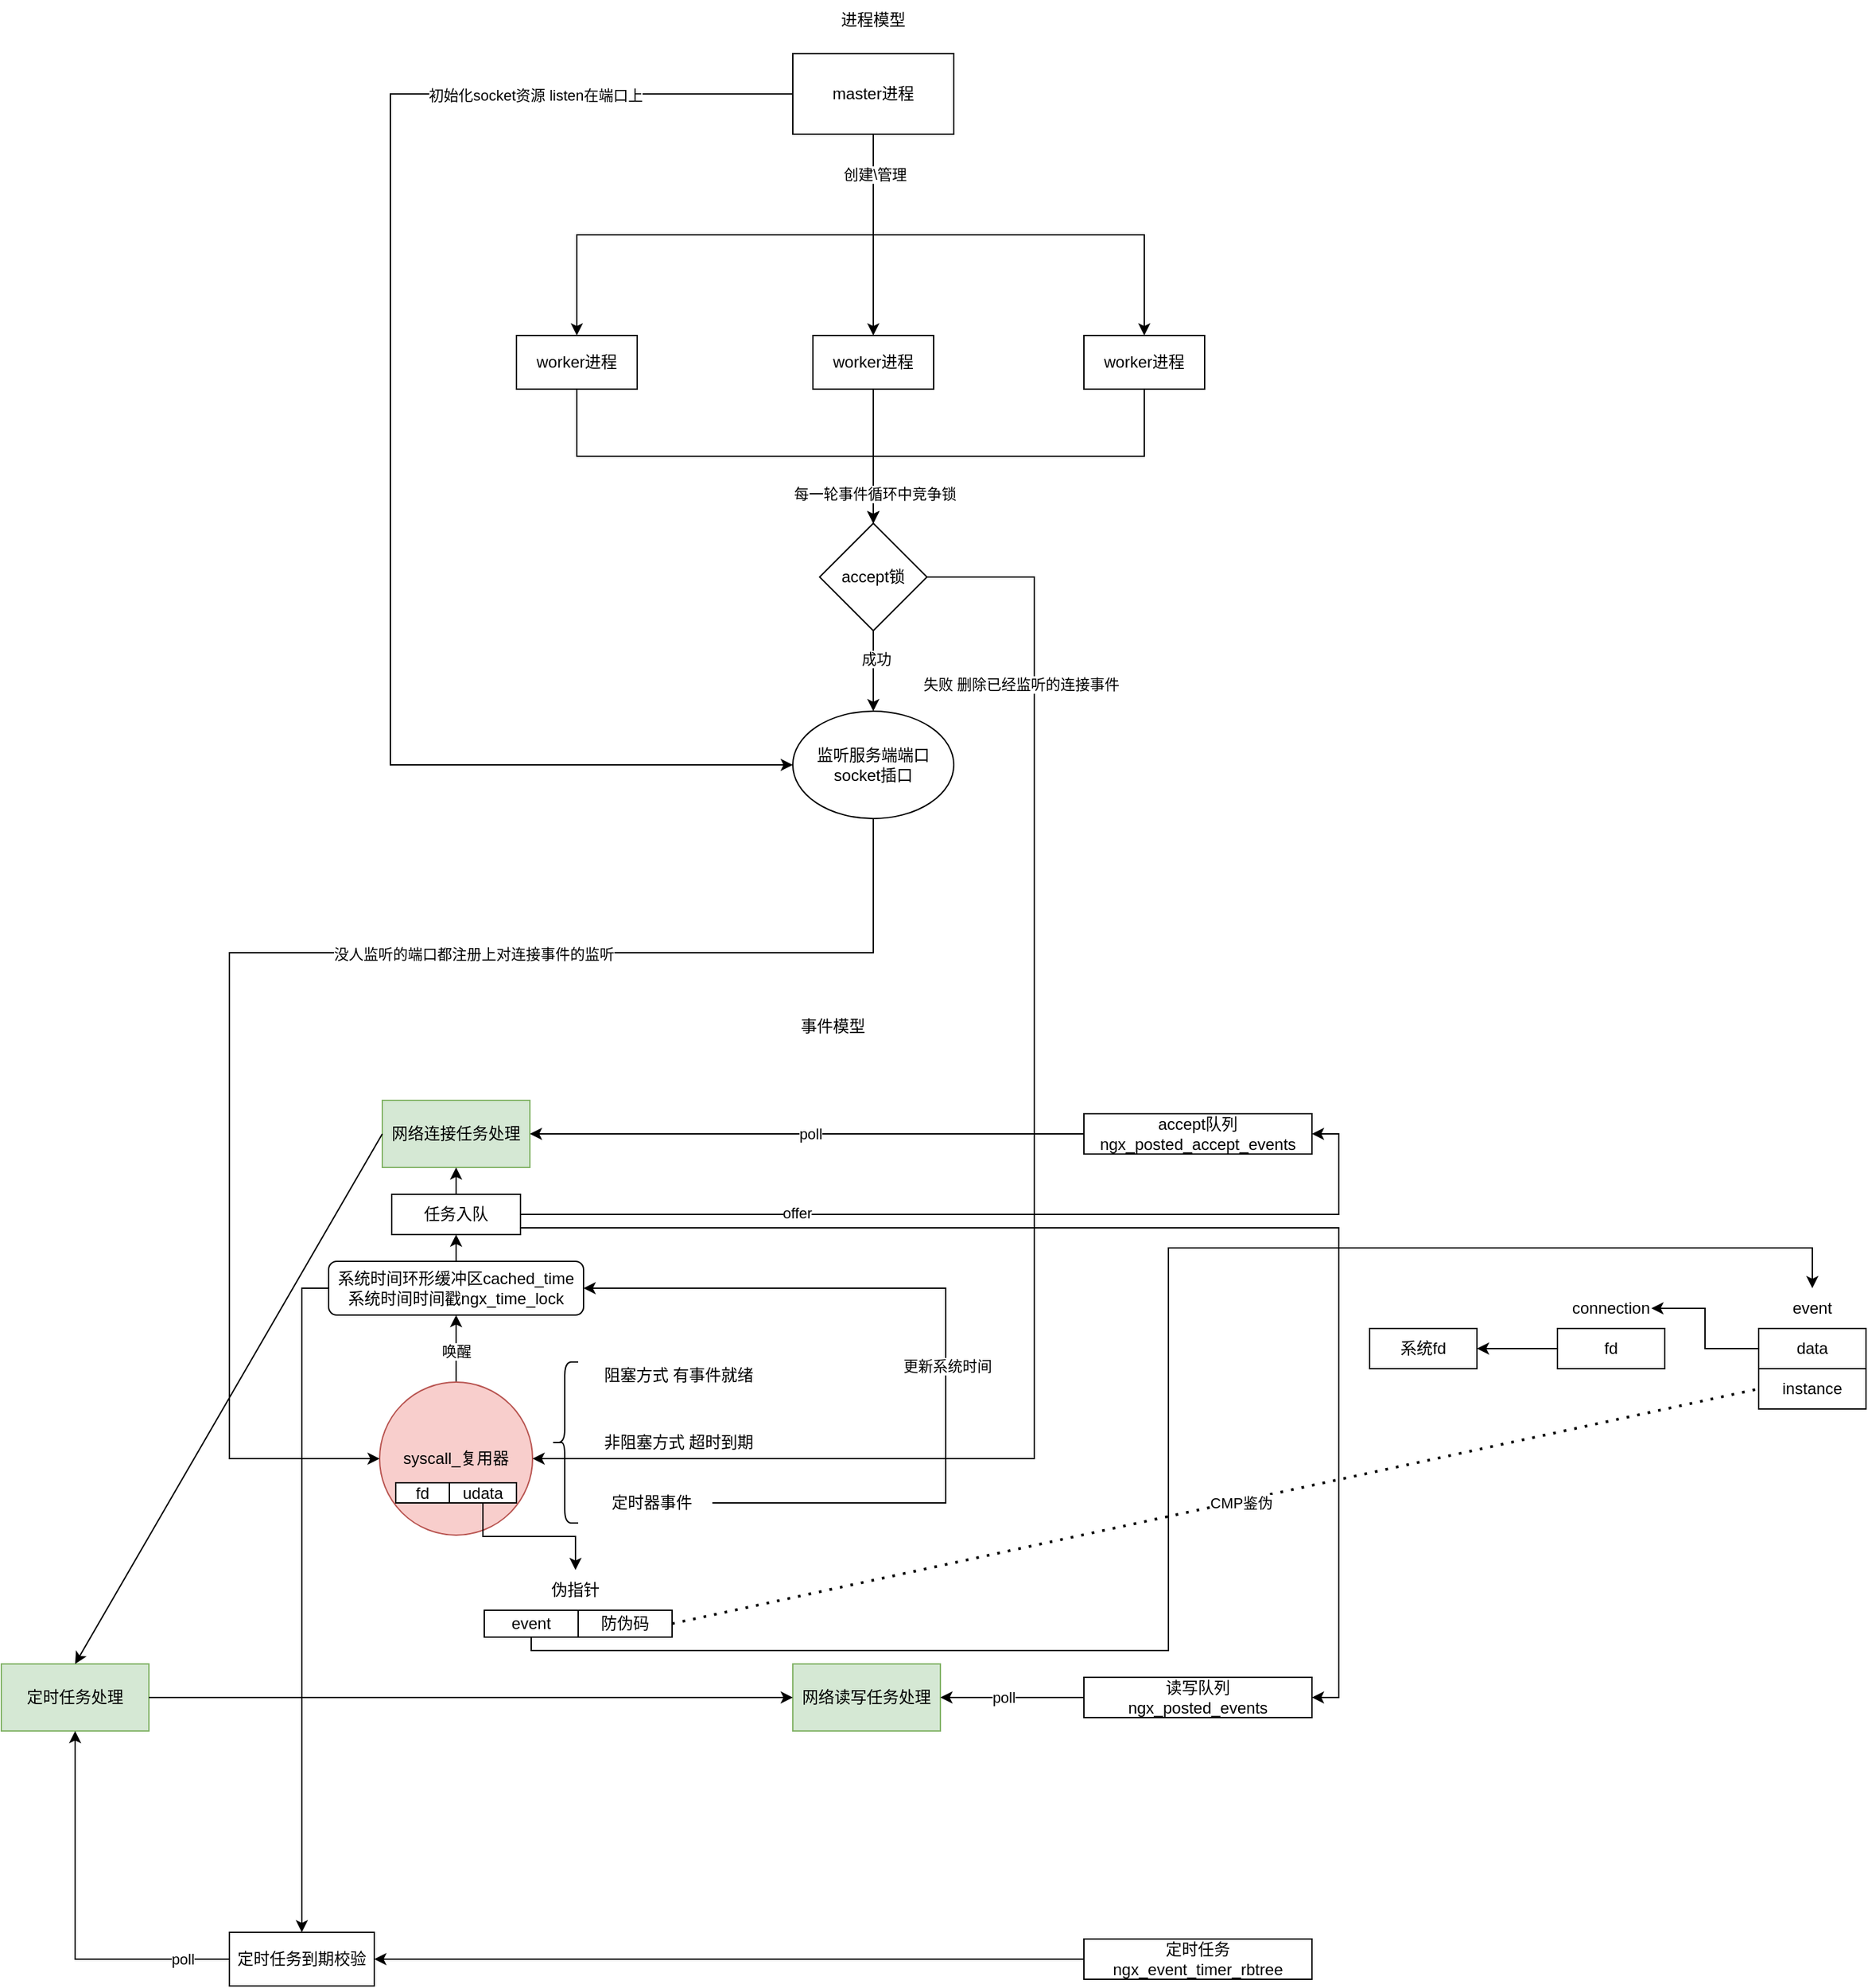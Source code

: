 <mxfile version="26.0.16">
  <diagram name="第 1 页" id="M2-zGbhgt3ag_IIkRx2r">
    <mxGraphModel dx="2911" dy="2878" grid="1" gridSize="10" guides="1" tooltips="1" connect="1" arrows="1" fold="1" page="1" pageScale="1" pageWidth="827" pageHeight="1169" math="0" shadow="0">
      <root>
        <mxCell id="0" />
        <mxCell id="1" parent="0" />
        <mxCell id="9oSkt1X6R4JOPy9Juw7Q-1" value="网络连接任务处理" style="rounded=0;whiteSpace=wrap;html=1;fillColor=#d5e8d4;strokeColor=#82b366;" parent="1" vertex="1">
          <mxGeometry x="304" y="60" width="110" height="50" as="geometry" />
        </mxCell>
        <mxCell id="9oSkt1X6R4JOPy9Juw7Q-2" value="定时任务处理" style="rounded=0;whiteSpace=wrap;html=1;fillColor=#d5e8d4;strokeColor=#82b366;" parent="1" vertex="1">
          <mxGeometry x="20" y="480" width="110" height="50" as="geometry" />
        </mxCell>
        <mxCell id="9oSkt1X6R4JOPy9Juw7Q-3" value="网络读写任务处理" style="rounded=0;whiteSpace=wrap;html=1;fillColor=#d5e8d4;strokeColor=#82b366;" parent="1" vertex="1">
          <mxGeometry x="610" y="480" width="110" height="50" as="geometry" />
        </mxCell>
        <mxCell id="9oSkt1X6R4JOPy9Juw7Q-6" value="" style="endArrow=classic;html=1;rounded=0;exitX=0;exitY=0.5;exitDx=0;exitDy=0;entryX=0.5;entryY=0;entryDx=0;entryDy=0;" parent="1" source="9oSkt1X6R4JOPy9Juw7Q-1" target="9oSkt1X6R4JOPy9Juw7Q-2" edge="1">
          <mxGeometry width="50" height="50" relative="1" as="geometry">
            <mxPoint x="390" y="420" as="sourcePoint" />
            <mxPoint x="440" y="370" as="targetPoint" />
          </mxGeometry>
        </mxCell>
        <mxCell id="9oSkt1X6R4JOPy9Juw7Q-7" value="" style="endArrow=classic;html=1;rounded=0;entryX=0;entryY=0.5;entryDx=0;entryDy=0;" parent="1" source="9oSkt1X6R4JOPy9Juw7Q-2" target="9oSkt1X6R4JOPy9Juw7Q-3" edge="1">
          <mxGeometry width="50" height="50" relative="1" as="geometry">
            <mxPoint x="314" y="215" as="sourcePoint" />
            <mxPoint x="215" y="350" as="targetPoint" />
          </mxGeometry>
        </mxCell>
        <mxCell id="Jlt6j3P95a3iS-jcTIwT-9" style="edgeStyle=orthogonalEdgeStyle;rounded=0;orthogonalLoop=1;jettySize=auto;html=1;exitX=0.5;exitY=0;exitDx=0;exitDy=0;entryX=0.5;entryY=1;entryDx=0;entryDy=0;" parent="1" source="9oSkt1X6R4JOPy9Juw7Q-8" target="9oSkt1X6R4JOPy9Juw7Q-21" edge="1">
          <mxGeometry relative="1" as="geometry" />
        </mxCell>
        <mxCell id="Jlt6j3P95a3iS-jcTIwT-12" value="唤醒" style="edgeLabel;html=1;align=center;verticalAlign=middle;resizable=0;points=[];" parent="Jlt6j3P95a3iS-jcTIwT-9" vertex="1" connectable="0">
          <mxGeometry x="-0.086" relative="1" as="geometry">
            <mxPoint as="offset" />
          </mxGeometry>
        </mxCell>
        <mxCell id="9oSkt1X6R4JOPy9Juw7Q-8" value="syscall_复用器" style="ellipse;whiteSpace=wrap;html=1;aspect=fixed;fillColor=#f8cecc;strokeColor=#b85450;" parent="1" vertex="1">
          <mxGeometry x="302" y="270" width="114" height="114" as="geometry" />
        </mxCell>
        <mxCell id="9oSkt1X6R4JOPy9Juw7Q-11" style="edgeStyle=orthogonalEdgeStyle;rounded=0;orthogonalLoop=1;jettySize=auto;html=1;exitX=0;exitY=0.5;exitDx=0;exitDy=0;entryX=1;entryY=0.5;entryDx=0;entryDy=0;" parent="1" source="9oSkt1X6R4JOPy9Juw7Q-10" target="9oSkt1X6R4JOPy9Juw7Q-1" edge="1">
          <mxGeometry relative="1" as="geometry" />
        </mxCell>
        <mxCell id="9oSkt1X6R4JOPy9Juw7Q-12" value="poll" style="edgeLabel;html=1;align=center;verticalAlign=middle;resizable=0;points=[];" parent="9oSkt1X6R4JOPy9Juw7Q-11" vertex="1" connectable="0">
          <mxGeometry x="-0.009" y="2" relative="1" as="geometry">
            <mxPoint y="-2" as="offset" />
          </mxGeometry>
        </mxCell>
        <mxCell id="9oSkt1X6R4JOPy9Juw7Q-10" value="accept队列ngx_posted_accept_events" style="rounded=0;whiteSpace=wrap;html=1;" parent="1" vertex="1">
          <mxGeometry x="827" y="70" width="170" height="30" as="geometry" />
        </mxCell>
        <mxCell id="9oSkt1X6R4JOPy9Juw7Q-15" style="edgeStyle=orthogonalEdgeStyle;rounded=0;orthogonalLoop=1;jettySize=auto;html=1;exitX=0;exitY=0.5;exitDx=0;exitDy=0;entryX=0.5;entryY=1;entryDx=0;entryDy=0;" parent="1" source="Jlt6j3P95a3iS-jcTIwT-1" target="9oSkt1X6R4JOPy9Juw7Q-2" edge="1">
          <mxGeometry relative="1" as="geometry" />
        </mxCell>
        <mxCell id="9oSkt1X6R4JOPy9Juw7Q-20" value="poll" style="edgeLabel;html=1;align=center;verticalAlign=middle;resizable=0;points=[];" parent="9oSkt1X6R4JOPy9Juw7Q-15" vertex="1" connectable="0">
          <mxGeometry x="-0.531" y="-3" relative="1" as="geometry">
            <mxPoint x="32" y="3" as="offset" />
          </mxGeometry>
        </mxCell>
        <mxCell id="Jlt6j3P95a3iS-jcTIwT-4" style="edgeStyle=orthogonalEdgeStyle;rounded=0;orthogonalLoop=1;jettySize=auto;html=1;exitX=0;exitY=0.5;exitDx=0;exitDy=0;entryX=1;entryY=0.5;entryDx=0;entryDy=0;" parent="1" source="9oSkt1X6R4JOPy9Juw7Q-13" target="Jlt6j3P95a3iS-jcTIwT-1" edge="1">
          <mxGeometry relative="1" as="geometry" />
        </mxCell>
        <mxCell id="9oSkt1X6R4JOPy9Juw7Q-13" value="定时任务ngx_event_timer_rbtree" style="rounded=0;whiteSpace=wrap;html=1;" parent="1" vertex="1">
          <mxGeometry x="827" y="685" width="170" height="30" as="geometry" />
        </mxCell>
        <mxCell id="9oSkt1X6R4JOPy9Juw7Q-16" style="edgeStyle=orthogonalEdgeStyle;rounded=0;orthogonalLoop=1;jettySize=auto;html=1;exitX=0;exitY=0.5;exitDx=0;exitDy=0;entryX=1;entryY=0.5;entryDx=0;entryDy=0;" parent="1" source="9oSkt1X6R4JOPy9Juw7Q-14" target="9oSkt1X6R4JOPy9Juw7Q-3" edge="1">
          <mxGeometry relative="1" as="geometry" />
        </mxCell>
        <mxCell id="9oSkt1X6R4JOPy9Juw7Q-19" value="poll" style="edgeLabel;html=1;align=center;verticalAlign=middle;resizable=0;points=[];" parent="9oSkt1X6R4JOPy9Juw7Q-16" vertex="1" connectable="0">
          <mxGeometry x="0.133" relative="1" as="geometry">
            <mxPoint as="offset" />
          </mxGeometry>
        </mxCell>
        <mxCell id="9oSkt1X6R4JOPy9Juw7Q-14" value="读写队列&lt;div&gt;ngx_posted_events&lt;/div&gt;" style="rounded=0;whiteSpace=wrap;html=1;" parent="1" vertex="1">
          <mxGeometry x="827" y="490" width="170" height="30" as="geometry" />
        </mxCell>
        <mxCell id="9oSkt1X6R4JOPy9Juw7Q-18" value="事件模型" style="text;html=1;align=center;verticalAlign=middle;whiteSpace=wrap;rounded=0;" parent="1" vertex="1">
          <mxGeometry x="610" y="-10" width="60" height="30" as="geometry" />
        </mxCell>
        <mxCell id="Jlt6j3P95a3iS-jcTIwT-5" style="edgeStyle=orthogonalEdgeStyle;rounded=0;orthogonalLoop=1;jettySize=auto;html=1;exitX=0;exitY=0.5;exitDx=0;exitDy=0;" parent="1" source="9oSkt1X6R4JOPy9Juw7Q-21" target="Jlt6j3P95a3iS-jcTIwT-1" edge="1">
          <mxGeometry relative="1" as="geometry" />
        </mxCell>
        <mxCell id="Jlt6j3P95a3iS-jcTIwT-10" style="edgeStyle=orthogonalEdgeStyle;rounded=0;orthogonalLoop=1;jettySize=auto;html=1;exitX=0.5;exitY=0;exitDx=0;exitDy=0;entryX=0.5;entryY=1;entryDx=0;entryDy=0;" parent="1" source="9oSkt1X6R4JOPy9Juw7Q-21" target="Jlt6j3P95a3iS-jcTIwT-7" edge="1">
          <mxGeometry relative="1" as="geometry" />
        </mxCell>
        <mxCell id="9oSkt1X6R4JOPy9Juw7Q-21" value="系统时间环形缓冲区&lt;span style=&quot;background-color: transparent; color: light-dark(rgb(0, 0, 0), rgb(255, 255, 255));&quot;&gt;cached_time&lt;/span&gt;&lt;div&gt;系统时间时间戳ngx_time_lock&lt;/div&gt;" style="rounded=1;whiteSpace=wrap;html=1;" parent="1" vertex="1">
          <mxGeometry x="264" y="180" width="190" height="40" as="geometry" />
        </mxCell>
        <mxCell id="9oSkt1X6R4JOPy9Juw7Q-22" value="" style="shape=curlyBracket;whiteSpace=wrap;html=1;rounded=1;labelPosition=left;verticalLabelPosition=middle;align=right;verticalAlign=middle;" parent="1" vertex="1">
          <mxGeometry x="430" y="255" width="20" height="120" as="geometry" />
        </mxCell>
        <mxCell id="9oSkt1X6R4JOPy9Juw7Q-23" value="阻塞方式 有事件就绪" style="text;html=1;align=center;verticalAlign=middle;whiteSpace=wrap;rounded=0;" parent="1" vertex="1">
          <mxGeometry x="460" y="250" width="130" height="30" as="geometry" />
        </mxCell>
        <mxCell id="9oSkt1X6R4JOPy9Juw7Q-24" value="非阻塞方式 超时到期" style="text;html=1;align=center;verticalAlign=middle;whiteSpace=wrap;rounded=0;" parent="1" vertex="1">
          <mxGeometry x="460" y="300" width="130" height="30" as="geometry" />
        </mxCell>
        <mxCell id="9oSkt1X6R4JOPy9Juw7Q-32" style="edgeStyle=orthogonalEdgeStyle;rounded=0;orthogonalLoop=1;jettySize=auto;html=1;exitX=1;exitY=0.5;exitDx=0;exitDy=0;entryX=1;entryY=0.5;entryDx=0;entryDy=0;" parent="1" source="9oSkt1X6R4JOPy9Juw7Q-25" target="9oSkt1X6R4JOPy9Juw7Q-21" edge="1">
          <mxGeometry relative="1" as="geometry">
            <Array as="points">
              <mxPoint x="724" y="360" />
              <mxPoint x="724" y="200" />
            </Array>
            <mxPoint x="574" y="375" as="sourcePoint" />
            <mxPoint x="478" y="215" as="targetPoint" />
          </mxGeometry>
        </mxCell>
        <mxCell id="9oSkt1X6R4JOPy9Juw7Q-33" value="更新系统时间" style="edgeLabel;html=1;align=center;verticalAlign=middle;resizable=0;points=[];" parent="9oSkt1X6R4JOPy9Juw7Q-32" vertex="1" connectable="0">
          <mxGeometry x="-0.086" y="-1" relative="1" as="geometry">
            <mxPoint as="offset" />
          </mxGeometry>
        </mxCell>
        <mxCell id="9oSkt1X6R4JOPy9Juw7Q-25" value="定时器事件" style="text;html=1;align=center;verticalAlign=middle;whiteSpace=wrap;rounded=0;" parent="1" vertex="1">
          <mxGeometry x="460" y="345" width="90" height="30" as="geometry" />
        </mxCell>
        <mxCell id="9oSkt1X6R4JOPy9Juw7Q-26" style="edgeStyle=orthogonalEdgeStyle;rounded=0;orthogonalLoop=1;jettySize=auto;html=1;exitX=0.5;exitY=1;exitDx=0;exitDy=0;" parent="1" source="9oSkt1X6R4JOPy9Juw7Q-24" target="9oSkt1X6R4JOPy9Juw7Q-24" edge="1">
          <mxGeometry relative="1" as="geometry" />
        </mxCell>
        <mxCell id="9oSkt1X6R4JOPy9Juw7Q-43" style="edgeStyle=orthogonalEdgeStyle;rounded=0;orthogonalLoop=1;jettySize=auto;html=1;exitX=0;exitY=0.5;exitDx=0;exitDy=0;entryX=1;entryY=0.5;entryDx=0;entryDy=0;" parent="1" source="9oSkt1X6R4JOPy9Juw7Q-34" target="9oSkt1X6R4JOPy9Juw7Q-38" edge="1">
          <mxGeometry relative="1" as="geometry" />
        </mxCell>
        <mxCell id="9oSkt1X6R4JOPy9Juw7Q-34" value="data" style="rounded=0;whiteSpace=wrap;html=1;" parent="1" vertex="1">
          <mxGeometry x="1330" y="230" width="80" height="30" as="geometry" />
        </mxCell>
        <mxCell id="9oSkt1X6R4JOPy9Juw7Q-35" value="event" style="text;html=1;align=center;verticalAlign=middle;whiteSpace=wrap;rounded=0;" parent="1" vertex="1">
          <mxGeometry x="1340" y="200" width="60" height="30" as="geometry" />
        </mxCell>
        <mxCell id="9oSkt1X6R4JOPy9Juw7Q-36" value="instance" style="rounded=0;whiteSpace=wrap;html=1;" parent="1" vertex="1">
          <mxGeometry x="1330" y="260" width="80" height="30" as="geometry" />
        </mxCell>
        <mxCell id="9oSkt1X6R4JOPy9Juw7Q-44" style="edgeStyle=orthogonalEdgeStyle;rounded=0;orthogonalLoop=1;jettySize=auto;html=1;exitX=0;exitY=0.5;exitDx=0;exitDy=0;entryX=1;entryY=0.5;entryDx=0;entryDy=0;" parent="1" source="9oSkt1X6R4JOPy9Juw7Q-37" target="9oSkt1X6R4JOPy9Juw7Q-40" edge="1">
          <mxGeometry relative="1" as="geometry" />
        </mxCell>
        <mxCell id="9oSkt1X6R4JOPy9Juw7Q-37" value="fd" style="rounded=0;whiteSpace=wrap;html=1;" parent="1" vertex="1">
          <mxGeometry x="1180" y="230" width="80" height="30" as="geometry" />
        </mxCell>
        <mxCell id="9oSkt1X6R4JOPy9Juw7Q-38" value="connection" style="text;html=1;align=center;verticalAlign=middle;whiteSpace=wrap;rounded=0;" parent="1" vertex="1">
          <mxGeometry x="1190" y="200" width="60" height="30" as="geometry" />
        </mxCell>
        <mxCell id="9oSkt1X6R4JOPy9Juw7Q-40" value="系统fd" style="rounded=0;whiteSpace=wrap;html=1;" parent="1" vertex="1">
          <mxGeometry x="1040" y="230" width="80" height="30" as="geometry" />
        </mxCell>
        <mxCell id="9oSkt1X6R4JOPy9Juw7Q-45" value="fd" style="rounded=0;whiteSpace=wrap;html=1;" parent="1" vertex="1">
          <mxGeometry x="314" y="345" width="40" height="15" as="geometry" />
        </mxCell>
        <mxCell id="9oSkt1X6R4JOPy9Juw7Q-51" style="edgeStyle=orthogonalEdgeStyle;rounded=0;orthogonalLoop=1;jettySize=auto;html=1;exitX=0.5;exitY=1;exitDx=0;exitDy=0;entryX=0.5;entryY=0;entryDx=0;entryDy=0;" parent="1" source="9oSkt1X6R4JOPy9Juw7Q-46" target="9oSkt1X6R4JOPy9Juw7Q-50" edge="1">
          <mxGeometry relative="1" as="geometry" />
        </mxCell>
        <mxCell id="9oSkt1X6R4JOPy9Juw7Q-46" value="udata" style="rounded=0;whiteSpace=wrap;html=1;" parent="1" vertex="1">
          <mxGeometry x="354" y="345" width="50" height="15" as="geometry" />
        </mxCell>
        <mxCell id="9oSkt1X6R4JOPy9Juw7Q-52" style="edgeStyle=orthogonalEdgeStyle;rounded=0;orthogonalLoop=1;jettySize=auto;html=1;exitX=0.5;exitY=1;exitDx=0;exitDy=0;" parent="1" source="9oSkt1X6R4JOPy9Juw7Q-48" target="9oSkt1X6R4JOPy9Juw7Q-35" edge="1">
          <mxGeometry relative="1" as="geometry">
            <Array as="points">
              <mxPoint x="415" y="470" />
              <mxPoint x="890" y="470" />
              <mxPoint x="890" y="170" />
              <mxPoint x="1370" y="170" />
            </Array>
          </mxGeometry>
        </mxCell>
        <mxCell id="9oSkt1X6R4JOPy9Juw7Q-48" value="event" style="rounded=0;whiteSpace=wrap;html=1;" parent="1" vertex="1">
          <mxGeometry x="380" y="440" width="70" height="20" as="geometry" />
        </mxCell>
        <mxCell id="9oSkt1X6R4JOPy9Juw7Q-49" value="防伪码" style="rounded=0;whiteSpace=wrap;html=1;" parent="1" vertex="1">
          <mxGeometry x="450" y="440" width="70" height="20" as="geometry" />
        </mxCell>
        <mxCell id="9oSkt1X6R4JOPy9Juw7Q-50" value="伪指针" style="text;html=1;align=center;verticalAlign=middle;whiteSpace=wrap;rounded=0;" parent="1" vertex="1">
          <mxGeometry x="418" y="410" width="60" height="30" as="geometry" />
        </mxCell>
        <mxCell id="9oSkt1X6R4JOPy9Juw7Q-53" value="" style="endArrow=none;dashed=1;html=1;dashPattern=1 3;strokeWidth=2;rounded=0;exitX=1;exitY=0.5;exitDx=0;exitDy=0;entryX=0;entryY=0.5;entryDx=0;entryDy=0;" parent="1" source="9oSkt1X6R4JOPy9Juw7Q-49" target="9oSkt1X6R4JOPy9Juw7Q-36" edge="1">
          <mxGeometry width="50" height="50" relative="1" as="geometry">
            <mxPoint x="700" y="340" as="sourcePoint" />
            <mxPoint x="750" y="290" as="targetPoint" />
          </mxGeometry>
        </mxCell>
        <mxCell id="9oSkt1X6R4JOPy9Juw7Q-54" value="CMP鉴伪" style="edgeLabel;html=1;align=center;verticalAlign=middle;resizable=0;points=[];" parent="9oSkt1X6R4JOPy9Juw7Q-53" vertex="1" connectable="0">
          <mxGeometry x="0.046" y="-2" relative="1" as="geometry">
            <mxPoint y="-1" as="offset" />
          </mxGeometry>
        </mxCell>
        <mxCell id="Jlt6j3P95a3iS-jcTIwT-1" value="定时任务到期校验" style="rounded=0;whiteSpace=wrap;html=1;" parent="1" vertex="1">
          <mxGeometry x="190" y="680" width="108" height="40" as="geometry" />
        </mxCell>
        <mxCell id="Jlt6j3P95a3iS-jcTIwT-11" style="edgeStyle=orthogonalEdgeStyle;rounded=0;orthogonalLoop=1;jettySize=auto;html=1;exitX=0.5;exitY=0;exitDx=0;exitDy=0;entryX=0.5;entryY=1;entryDx=0;entryDy=0;" parent="1" source="Jlt6j3P95a3iS-jcTIwT-7" target="9oSkt1X6R4JOPy9Juw7Q-1" edge="1">
          <mxGeometry relative="1" as="geometry" />
        </mxCell>
        <mxCell id="Jlt6j3P95a3iS-jcTIwT-14" style="edgeStyle=orthogonalEdgeStyle;rounded=0;orthogonalLoop=1;jettySize=auto;html=1;exitX=1;exitY=0.5;exitDx=0;exitDy=0;entryX=1;entryY=0.5;entryDx=0;entryDy=0;" parent="1" source="Jlt6j3P95a3iS-jcTIwT-7" target="9oSkt1X6R4JOPy9Juw7Q-10" edge="1">
          <mxGeometry relative="1" as="geometry" />
        </mxCell>
        <mxCell id="Jlt6j3P95a3iS-jcTIwT-15" value="offer" style="edgeLabel;html=1;align=center;verticalAlign=middle;resizable=0;points=[];" parent="Jlt6j3P95a3iS-jcTIwT-14" vertex="1" connectable="0">
          <mxGeometry x="-0.405" y="1" relative="1" as="geometry">
            <mxPoint as="offset" />
          </mxGeometry>
        </mxCell>
        <mxCell id="Jlt6j3P95a3iS-jcTIwT-16" style="edgeStyle=orthogonalEdgeStyle;rounded=0;orthogonalLoop=1;jettySize=auto;html=1;exitX=1;exitY=0.5;exitDx=0;exitDy=0;entryX=1;entryY=0.5;entryDx=0;entryDy=0;" parent="1" source="Jlt6j3P95a3iS-jcTIwT-7" target="9oSkt1X6R4JOPy9Juw7Q-14" edge="1">
          <mxGeometry relative="1" as="geometry">
            <Array as="points">
              <mxPoint x="1017" y="155" />
              <mxPoint x="1017" y="505" />
            </Array>
          </mxGeometry>
        </mxCell>
        <mxCell id="Jlt6j3P95a3iS-jcTIwT-7" value="任务入队" style="rounded=0;whiteSpace=wrap;html=1;" parent="1" vertex="1">
          <mxGeometry x="311" y="130" width="96" height="30" as="geometry" />
        </mxCell>
        <mxCell id="r4j8TS6KDllZ3D767SkW-6" style="edgeStyle=orthogonalEdgeStyle;rounded=0;orthogonalLoop=1;jettySize=auto;html=1;exitX=0.5;exitY=1;exitDx=0;exitDy=0;" edge="1" parent="1" source="r4j8TS6KDllZ3D767SkW-1" target="r4j8TS6KDllZ3D767SkW-3">
          <mxGeometry relative="1" as="geometry" />
        </mxCell>
        <mxCell id="r4j8TS6KDllZ3D767SkW-7" style="edgeStyle=orthogonalEdgeStyle;rounded=0;orthogonalLoop=1;jettySize=auto;html=1;exitX=0.5;exitY=1;exitDx=0;exitDy=0;entryX=0.5;entryY=0;entryDx=0;entryDy=0;" edge="1" parent="1" source="r4j8TS6KDllZ3D767SkW-1" target="r4j8TS6KDllZ3D767SkW-4">
          <mxGeometry relative="1" as="geometry" />
        </mxCell>
        <mxCell id="r4j8TS6KDllZ3D767SkW-8" style="edgeStyle=orthogonalEdgeStyle;rounded=0;orthogonalLoop=1;jettySize=auto;html=1;exitX=0.5;exitY=1;exitDx=0;exitDy=0;entryX=0.5;entryY=0;entryDx=0;entryDy=0;" edge="1" parent="1" source="r4j8TS6KDllZ3D767SkW-1" target="r4j8TS6KDllZ3D767SkW-5">
          <mxGeometry relative="1" as="geometry" />
        </mxCell>
        <mxCell id="r4j8TS6KDllZ3D767SkW-9" value="创建\管理" style="edgeLabel;html=1;align=center;verticalAlign=middle;resizable=0;points=[];" vertex="1" connectable="0" parent="r4j8TS6KDllZ3D767SkW-8">
          <mxGeometry x="-0.83" y="1" relative="1" as="geometry">
            <mxPoint as="offset" />
          </mxGeometry>
        </mxCell>
        <mxCell id="r4j8TS6KDllZ3D767SkW-11" style="edgeStyle=orthogonalEdgeStyle;rounded=0;orthogonalLoop=1;jettySize=auto;html=1;exitX=0;exitY=0.5;exitDx=0;exitDy=0;entryX=0;entryY=0.5;entryDx=0;entryDy=0;" edge="1" parent="1" source="r4j8TS6KDllZ3D767SkW-1" target="r4j8TS6KDllZ3D767SkW-10">
          <mxGeometry relative="1" as="geometry">
            <Array as="points">
              <mxPoint x="310" y="-690" />
              <mxPoint x="310" y="-190" />
            </Array>
          </mxGeometry>
        </mxCell>
        <mxCell id="r4j8TS6KDllZ3D767SkW-12" value="初始化socket资源 listen在端口上" style="edgeLabel;html=1;align=center;verticalAlign=middle;resizable=0;points=[];" vertex="1" connectable="0" parent="r4j8TS6KDllZ3D767SkW-11">
          <mxGeometry x="-0.651" y="1" relative="1" as="geometry">
            <mxPoint as="offset" />
          </mxGeometry>
        </mxCell>
        <mxCell id="r4j8TS6KDllZ3D767SkW-1" value="master进程" style="rounded=0;whiteSpace=wrap;html=1;" vertex="1" parent="1">
          <mxGeometry x="610" y="-720" width="120" height="60" as="geometry" />
        </mxCell>
        <mxCell id="r4j8TS6KDllZ3D767SkW-2" value="进程模型" style="text;html=1;align=center;verticalAlign=middle;whiteSpace=wrap;rounded=0;" vertex="1" parent="1">
          <mxGeometry x="640" y="-760" width="60" height="30" as="geometry" />
        </mxCell>
        <mxCell id="r4j8TS6KDllZ3D767SkW-15" style="edgeStyle=orthogonalEdgeStyle;rounded=0;orthogonalLoop=1;jettySize=auto;html=1;exitX=0.5;exitY=1;exitDx=0;exitDy=0;" edge="1" parent="1" source="r4j8TS6KDllZ3D767SkW-3" target="r4j8TS6KDllZ3D767SkW-14">
          <mxGeometry relative="1" as="geometry" />
        </mxCell>
        <mxCell id="r4j8TS6KDllZ3D767SkW-3" value="worker进程" style="rounded=0;whiteSpace=wrap;html=1;" vertex="1" parent="1">
          <mxGeometry x="404" y="-510" width="90" height="40" as="geometry" />
        </mxCell>
        <mxCell id="r4j8TS6KDllZ3D767SkW-16" style="edgeStyle=orthogonalEdgeStyle;rounded=0;orthogonalLoop=1;jettySize=auto;html=1;exitX=0.5;exitY=1;exitDx=0;exitDy=0;entryX=0.5;entryY=0;entryDx=0;entryDy=0;" edge="1" parent="1" source="r4j8TS6KDllZ3D767SkW-4" target="r4j8TS6KDllZ3D767SkW-14">
          <mxGeometry relative="1" as="geometry" />
        </mxCell>
        <mxCell id="r4j8TS6KDllZ3D767SkW-4" value="worker进程" style="rounded=0;whiteSpace=wrap;html=1;" vertex="1" parent="1">
          <mxGeometry x="625" y="-510" width="90" height="40" as="geometry" />
        </mxCell>
        <mxCell id="r4j8TS6KDllZ3D767SkW-18" style="edgeStyle=orthogonalEdgeStyle;rounded=0;orthogonalLoop=1;jettySize=auto;html=1;exitX=0.5;exitY=1;exitDx=0;exitDy=0;" edge="1" parent="1" source="r4j8TS6KDllZ3D767SkW-5" target="r4j8TS6KDllZ3D767SkW-14">
          <mxGeometry relative="1" as="geometry" />
        </mxCell>
        <mxCell id="r4j8TS6KDllZ3D767SkW-19" value="每一轮事件循环中竞争锁" style="edgeLabel;html=1;align=center;verticalAlign=middle;resizable=0;points=[];" vertex="1" connectable="0" parent="r4j8TS6KDllZ3D767SkW-18">
          <mxGeometry x="0.851" y="1" relative="1" as="geometry">
            <mxPoint as="offset" />
          </mxGeometry>
        </mxCell>
        <mxCell id="r4j8TS6KDllZ3D767SkW-5" value="worker进程" style="rounded=0;whiteSpace=wrap;html=1;" vertex="1" parent="1">
          <mxGeometry x="827" y="-510" width="90" height="40" as="geometry" />
        </mxCell>
        <mxCell id="r4j8TS6KDllZ3D767SkW-28" style="edgeStyle=orthogonalEdgeStyle;rounded=0;orthogonalLoop=1;jettySize=auto;html=1;exitX=0.5;exitY=1;exitDx=0;exitDy=0;entryX=0;entryY=0.5;entryDx=0;entryDy=0;" edge="1" parent="1" source="r4j8TS6KDllZ3D767SkW-10" target="9oSkt1X6R4JOPy9Juw7Q-8">
          <mxGeometry relative="1" as="geometry">
            <Array as="points">
              <mxPoint x="670" y="-50" />
              <mxPoint x="190" y="-50" />
              <mxPoint x="190" y="327" />
            </Array>
          </mxGeometry>
        </mxCell>
        <mxCell id="r4j8TS6KDllZ3D767SkW-29" value="没人监听的端口都注册上对连接事件的监听" style="edgeLabel;html=1;align=center;verticalAlign=middle;resizable=0;points=[];" vertex="1" connectable="0" parent="r4j8TS6KDllZ3D767SkW-28">
          <mxGeometry x="-0.254" y="1" relative="1" as="geometry">
            <mxPoint as="offset" />
          </mxGeometry>
        </mxCell>
        <mxCell id="r4j8TS6KDllZ3D767SkW-10" value="监听服务端端口&lt;div&gt;socket插口&lt;/div&gt;" style="ellipse;whiteSpace=wrap;html=1;" vertex="1" parent="1">
          <mxGeometry x="610" y="-230" width="120" height="80" as="geometry" />
        </mxCell>
        <mxCell id="r4j8TS6KDllZ3D767SkW-20" style="edgeStyle=orthogonalEdgeStyle;rounded=0;orthogonalLoop=1;jettySize=auto;html=1;exitX=0.5;exitY=1;exitDx=0;exitDy=0;entryX=0.5;entryY=0;entryDx=0;entryDy=0;" edge="1" parent="1" source="r4j8TS6KDllZ3D767SkW-14" target="r4j8TS6KDllZ3D767SkW-10">
          <mxGeometry relative="1" as="geometry" />
        </mxCell>
        <mxCell id="r4j8TS6KDllZ3D767SkW-21" value="成功" style="edgeLabel;html=1;align=center;verticalAlign=middle;resizable=0;points=[];" vertex="1" connectable="0" parent="r4j8TS6KDllZ3D767SkW-20">
          <mxGeometry x="-0.3" y="2" relative="1" as="geometry">
            <mxPoint as="offset" />
          </mxGeometry>
        </mxCell>
        <mxCell id="r4j8TS6KDllZ3D767SkW-26" style="edgeStyle=orthogonalEdgeStyle;rounded=0;orthogonalLoop=1;jettySize=auto;html=1;exitX=1;exitY=0.5;exitDx=0;exitDy=0;entryX=1;entryY=0.5;entryDx=0;entryDy=0;" edge="1" parent="1" source="r4j8TS6KDllZ3D767SkW-14" target="9oSkt1X6R4JOPy9Juw7Q-8">
          <mxGeometry relative="1" as="geometry">
            <Array as="points">
              <mxPoint x="790" y="-330" />
              <mxPoint x="790" y="327" />
            </Array>
          </mxGeometry>
        </mxCell>
        <mxCell id="r4j8TS6KDllZ3D767SkW-27" value="失败 删除已经监听的连接事件" style="edgeLabel;html=1;align=center;verticalAlign=middle;resizable=0;points=[];" vertex="1" connectable="0" parent="r4j8TS6KDllZ3D767SkW-26">
          <mxGeometry x="-0.968" relative="1" as="geometry">
            <mxPoint x="52" y="80" as="offset" />
          </mxGeometry>
        </mxCell>
        <mxCell id="r4j8TS6KDllZ3D767SkW-14" value="accept锁" style="rhombus;whiteSpace=wrap;html=1;" vertex="1" parent="1">
          <mxGeometry x="630" y="-370" width="80" height="80" as="geometry" />
        </mxCell>
      </root>
    </mxGraphModel>
  </diagram>
</mxfile>
